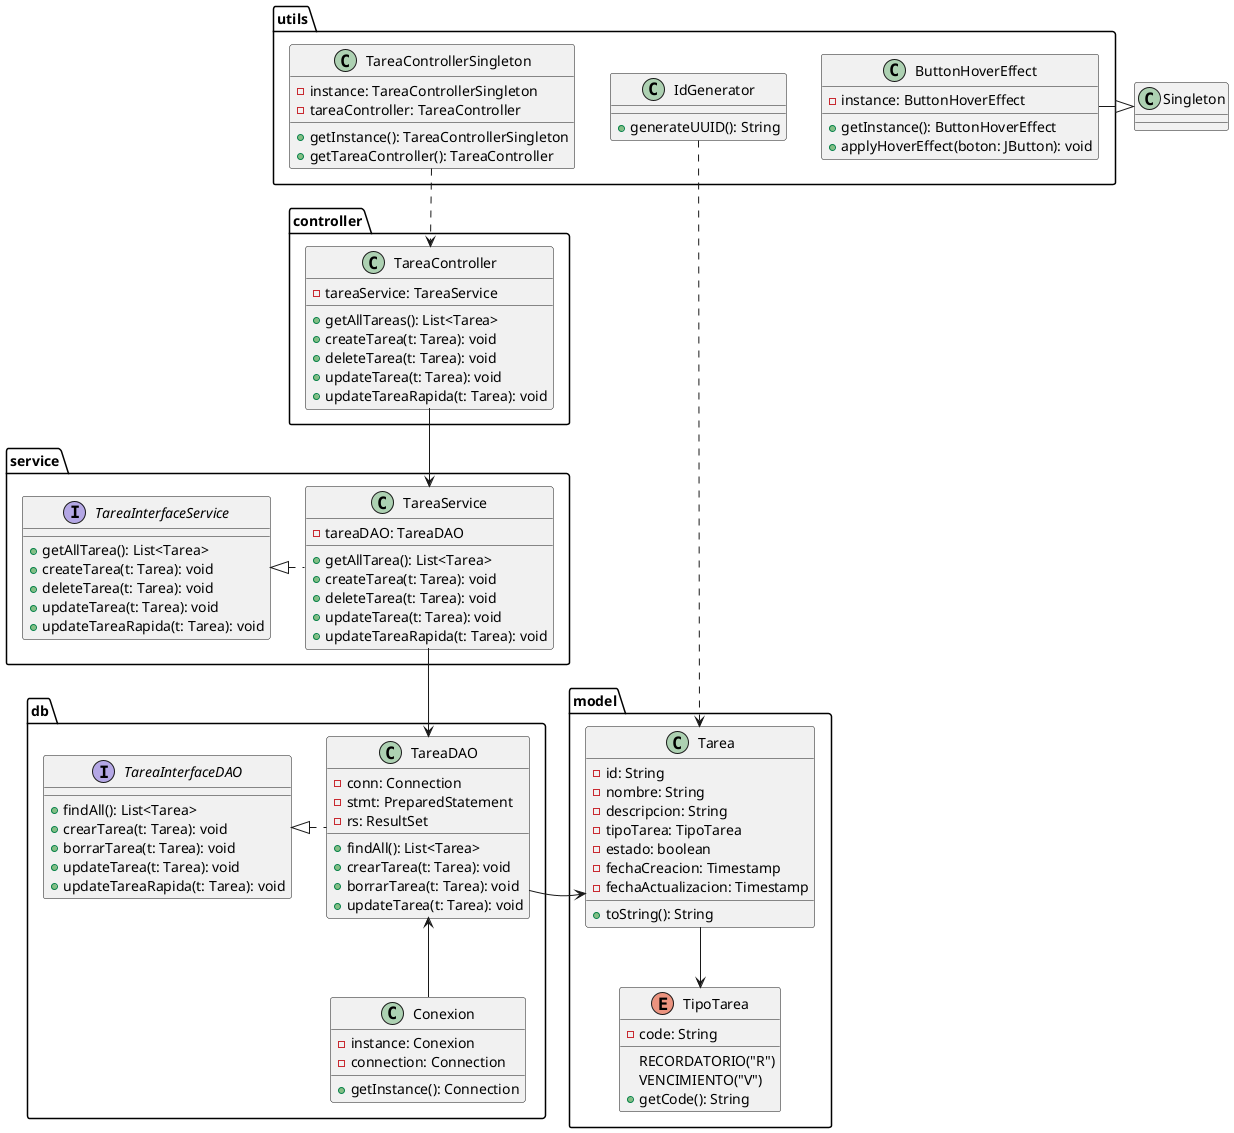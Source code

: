 @startuml

package controller {
    class TareaController {
        - tareaService: TareaService
        + getAllTareas(): List<Tarea>
        + createTarea(t: Tarea): void
        + deleteTarea(t: Tarea): void
        + updateTarea(t: Tarea): void
        + updateTareaRapida(t: Tarea): void
    }
}

package service {
    class TareaService {
        - tareaDAO: TareaDAO
        + getAllTarea(): List<Tarea>
        + createTarea(t: Tarea): void
        + deleteTarea(t: Tarea): void
        + updateTarea(t: Tarea): void
        + updateTareaRapida(t: Tarea): void
    }
    
    interface TareaInterfaceService {
        + getAllTarea(): List<Tarea>
        + createTarea(t: Tarea): void
        + deleteTarea(t: Tarea): void
        + updateTarea(t: Tarea): void
        + updateTareaRapida(t: Tarea): void
    }
}

package db {
    class Conexion {
        - instance: Conexion
        - connection: Connection
        + getInstance(): Connection
    }
    
    class TareaDAO {
        - conn: Connection
        - stmt: PreparedStatement
        - rs: ResultSet
        + findAll(): List<Tarea>
        + crearTarea(t: Tarea): void
        + borrarTarea(t: Tarea): void
        + updateTarea(t: Tarea): void
    }
    
    interface TareaInterfaceDAO {
        + findAll(): List<Tarea>
        + crearTarea(t: Tarea): void
        + borrarTarea(t: Tarea): void
        + updateTarea(t: Tarea): void
        + updateTareaRapida(t: Tarea): void
    }
}

package model {
    class Tarea {
        - id: String
        - nombre: String
        - descripcion: String
        - tipoTarea: TipoTarea
        - estado: boolean
        - fechaCreacion: Timestamp
        - fechaActualizacion: Timestamp
        
        + toString(): String
    }
    
    enum TipoTarea {
        RECORDATORIO("R")
        VENCIMIENTO("V")
        - code: String
        + getCode(): String
    }
}

package utils {
    class TareaControllerSingleton {
        - instance: TareaControllerSingleton
        - tareaController: TareaController
        + getInstance(): TareaControllerSingleton
        + getTareaController(): TareaController
    }
    
    class ButtonHoverEffect {
        - instance: ButtonHoverEffect
        + getInstance(): ButtonHoverEffect
        + applyHoverEffect(boton: JButton): void
    }
    
    class IdGenerator {
        + generateUUID(): String
    }
}

' Relaciones
TareaController --> TareaService
TareaService --> TareaDAO
TareaDAO .left.|> TareaInterfaceDAO
TareaService .left.|> TareaInterfaceService
TareaDAO -right-> Tarea
Conexion -up-> TareaDAO
ButtonHoverEffect -right-|> Singleton
IdGenerator ..> Tarea
TareaControllerSingleton .down.> TareaController

Tarea -down-> TipoTarea

@enduml

